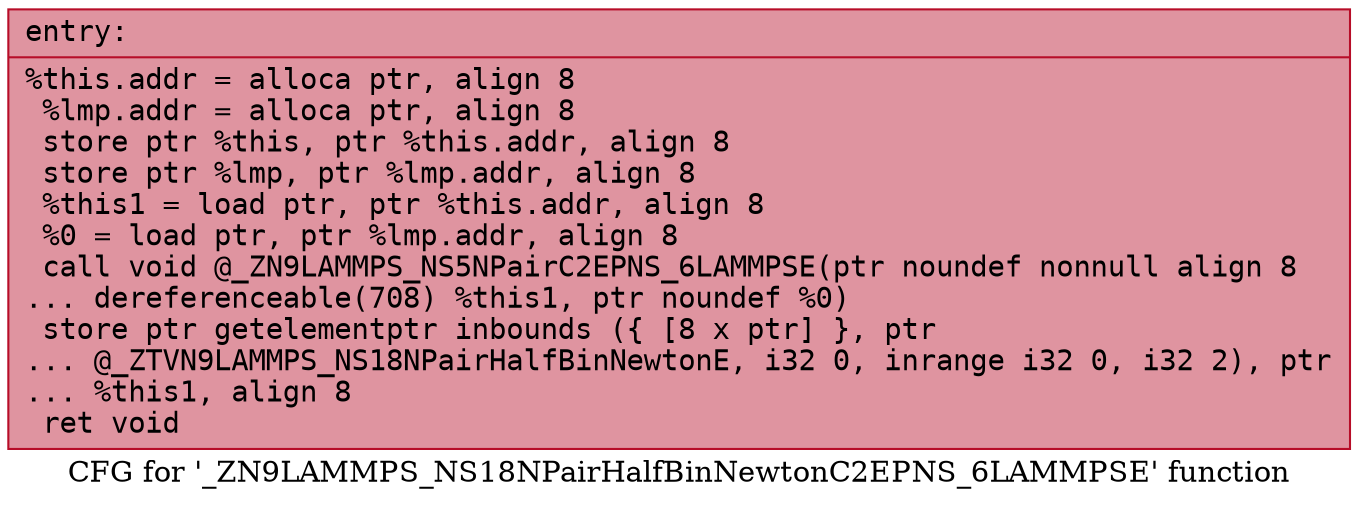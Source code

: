 digraph "CFG for '_ZN9LAMMPS_NS18NPairHalfBinNewtonC2EPNS_6LAMMPSE' function" {
	label="CFG for '_ZN9LAMMPS_NS18NPairHalfBinNewtonC2EPNS_6LAMMPSE' function";

	Node0x5603d88ac660 [shape=record,color="#b70d28ff", style=filled, fillcolor="#b70d2870" fontname="Courier",label="{entry:\l|  %this.addr = alloca ptr, align 8\l  %lmp.addr = alloca ptr, align 8\l  store ptr %this, ptr %this.addr, align 8\l  store ptr %lmp, ptr %lmp.addr, align 8\l  %this1 = load ptr, ptr %this.addr, align 8\l  %0 = load ptr, ptr %lmp.addr, align 8\l  call void @_ZN9LAMMPS_NS5NPairC2EPNS_6LAMMPSE(ptr noundef nonnull align 8\l... dereferenceable(708) %this1, ptr noundef %0)\l  store ptr getelementptr inbounds (\{ [8 x ptr] \}, ptr\l... @_ZTVN9LAMMPS_NS18NPairHalfBinNewtonE, i32 0, inrange i32 0, i32 2), ptr\l... %this1, align 8\l  ret void\l}"];
}
